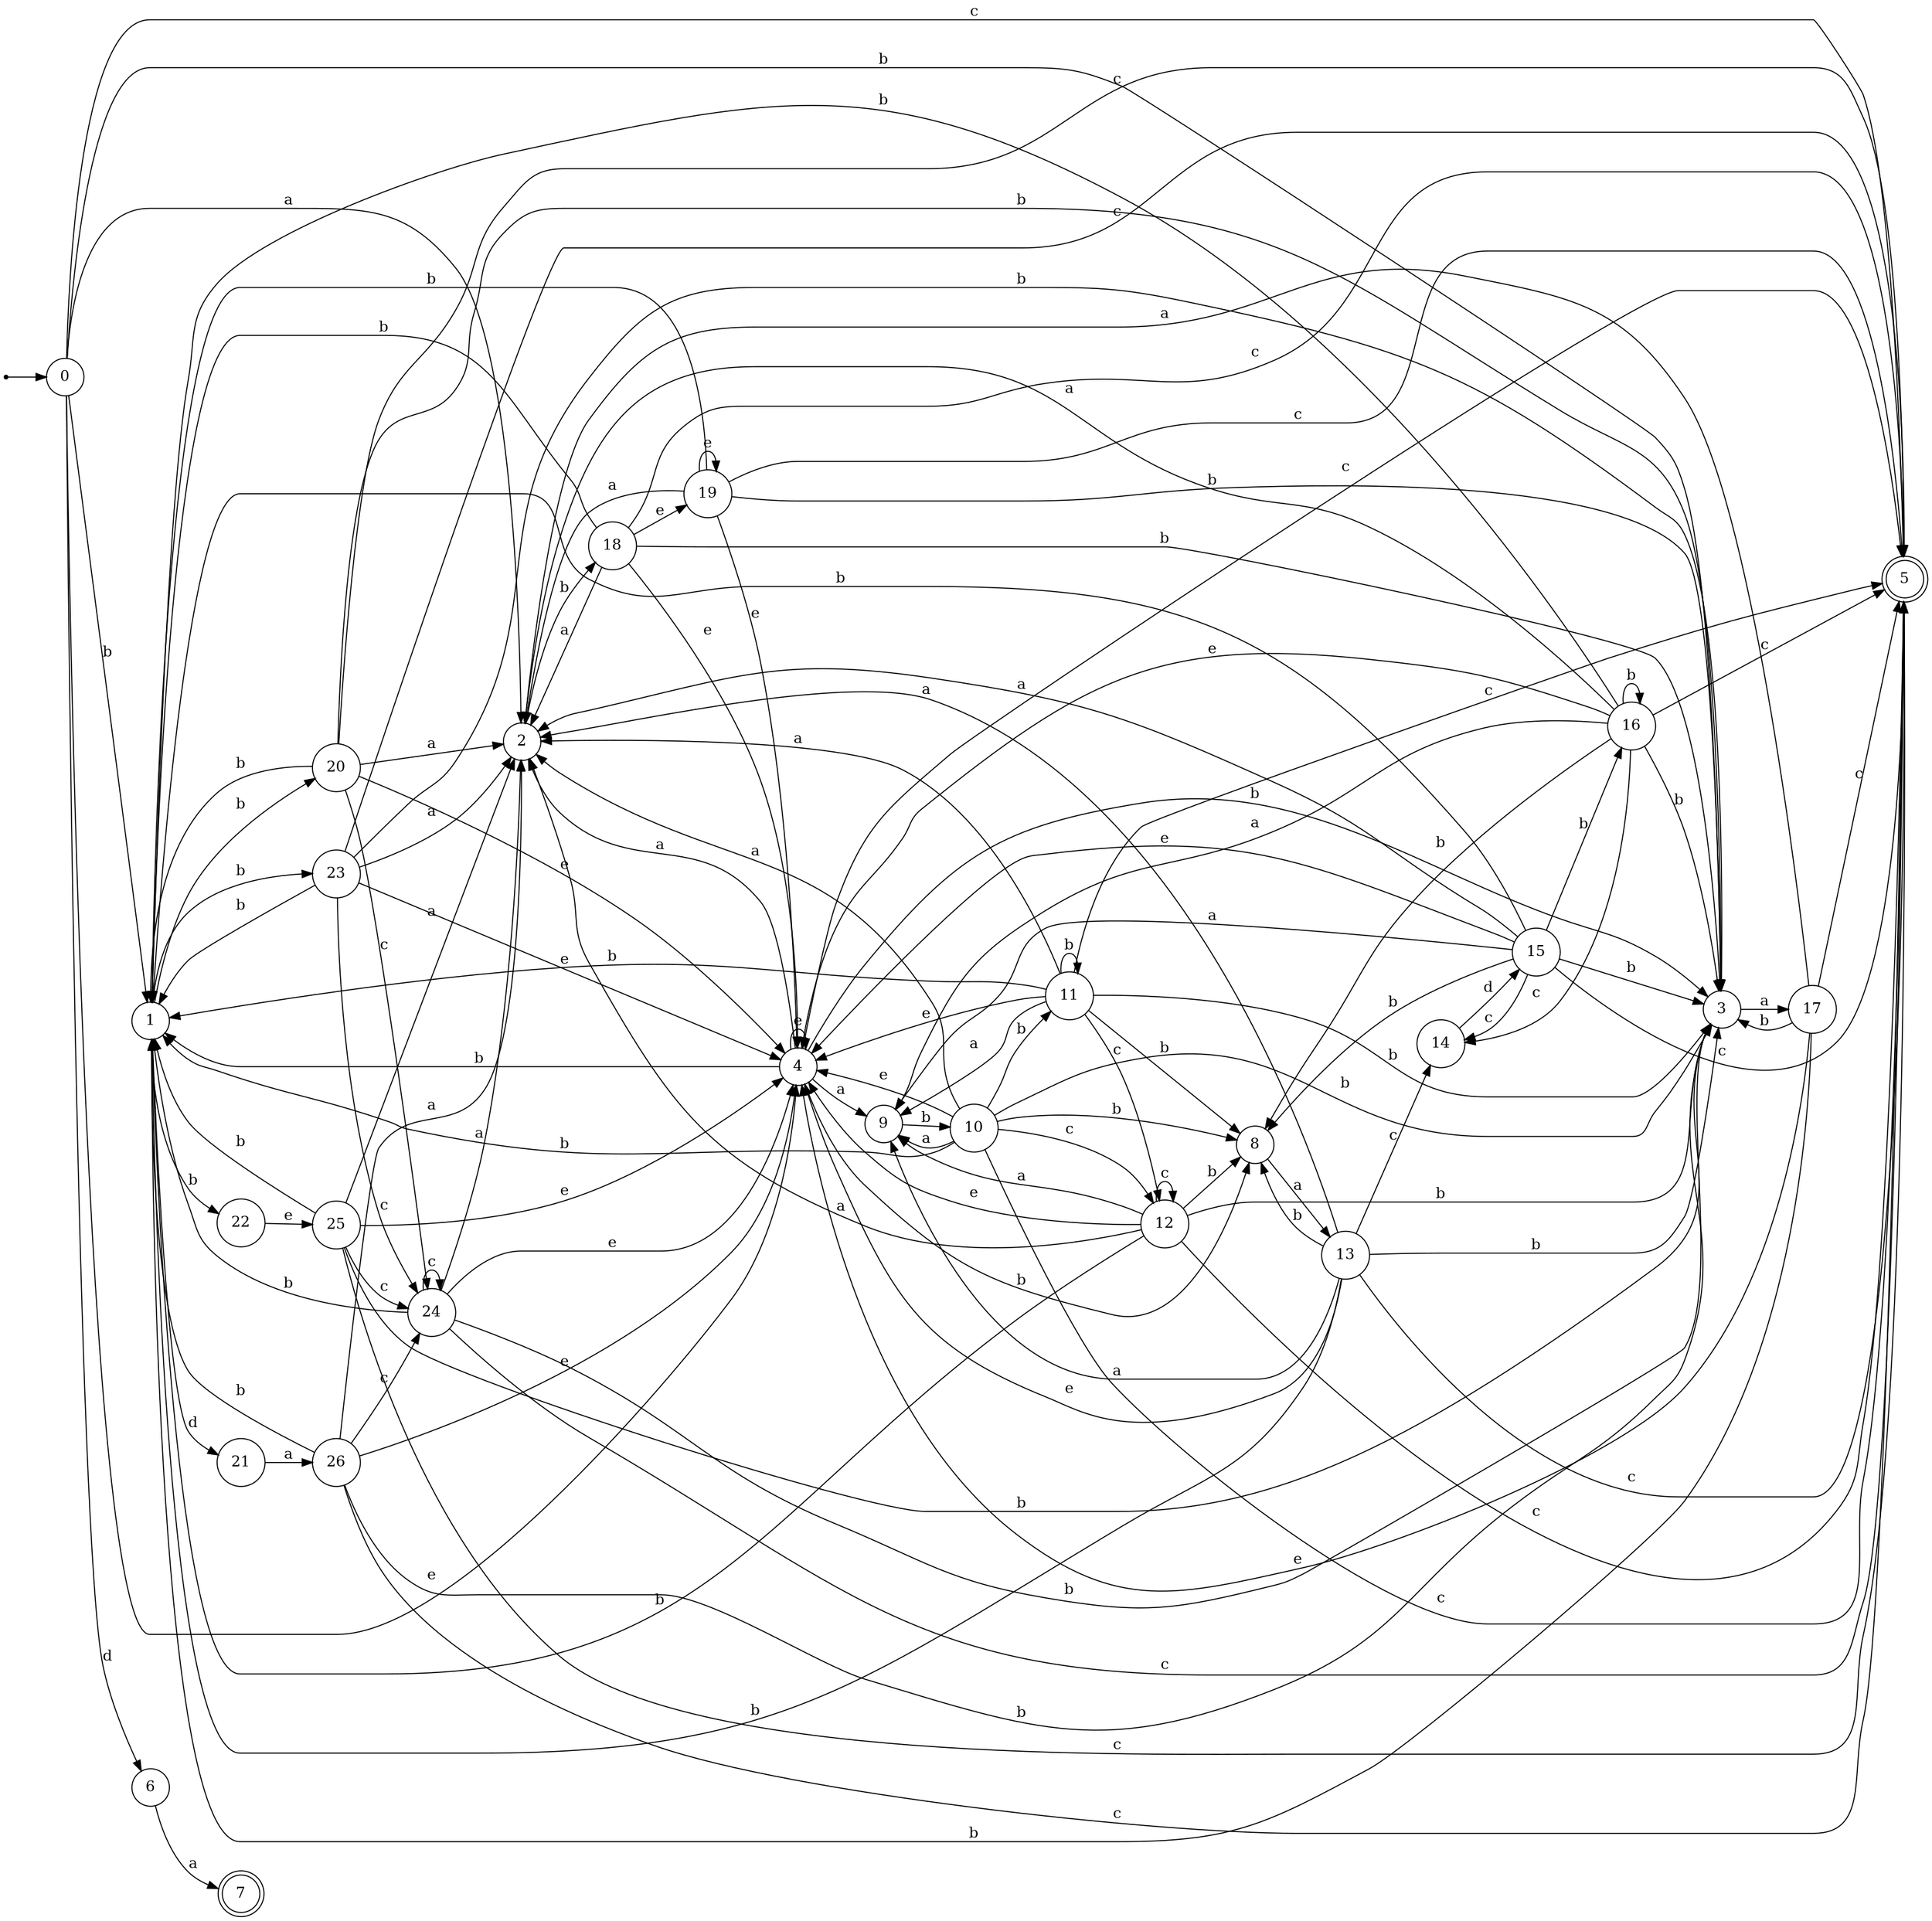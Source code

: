 digraph finite_state_machine {
rankdir=LR;
size="20,20";
node [shape = point]; "dummy0"
node [shape = circle]; "0";
"dummy0" -> "0";
node [shape = circle]; "1";
node [shape = circle]; "2";
node [shape = circle]; "3";
node [shape = circle]; "4";
node [shape = doublecircle]; "5";node [shape = circle]; "6";
node [shape = doublecircle]; "7";node [shape = circle]; "8";
node [shape = circle]; "9";
node [shape = circle]; "10";
node [shape = circle]; "11";
node [shape = circle]; "12";
node [shape = circle]; "13";
node [shape = circle]; "14";
node [shape = circle]; "15";
node [shape = circle]; "16";
node [shape = circle]; "17";
node [shape = circle]; "18";
node [shape = circle]; "19";
node [shape = circle]; "20";
node [shape = circle]; "21";
node [shape = circle]; "22";
node [shape = circle]; "23";
node [shape = circle]; "24";
node [shape = circle]; "25";
node [shape = circle]; "26";
"0" -> "1" [label = "b"];
 "0" -> "3" [label = "b"];
 "0" -> "2" [label = "a"];
 "0" -> "4" [label = "e"];
 "0" -> "5" [label = "c"];
 "0" -> "6" [label = "d"];
 "6" -> "7" [label = "a"];
 "4" -> "4" [label = "e"];
 "4" -> "8" [label = "b"];
 "4" -> "1" [label = "b"];
 "4" -> "3" [label = "b"];
 "4" -> "9" [label = "a"];
 "4" -> "2" [label = "a"];
 "4" -> "5" [label = "c"];
 "9" -> "10" [label = "b"];
 "10" -> "9" [label = "a"];
 "10" -> "2" [label = "a"];
 "10" -> "8" [label = "b"];
 "10" -> "1" [label = "b"];
 "10" -> "11" [label = "b"];
 "10" -> "3" [label = "b"];
 "10" -> "12" [label = "c"];
 "10" -> "5" [label = "c"];
 "10" -> "4" [label = "e"];
 "12" -> "12" [label = "c"];
 "12" -> "5" [label = "c"];
 "12" -> "9" [label = "a"];
 "12" -> "2" [label = "a"];
 "12" -> "8" [label = "b"];
 "12" -> "1" [label = "b"];
 "12" -> "3" [label = "b"];
 "12" -> "4" [label = "e"];
 "11" -> "8" [label = "b"];
 "11" -> "1" [label = "b"];
 "11" -> "11" [label = "b"];
 "11" -> "3" [label = "b"];
 "11" -> "9" [label = "a"];
 "11" -> "2" [label = "a"];
 "11" -> "12" [label = "c"];
 "11" -> "5" [label = "c"];
 "11" -> "4" [label = "e"];
 "8" -> "13" [label = "a"];
 "13" -> "8" [label = "b"];
 "13" -> "1" [label = "b"];
 "13" -> "3" [label = "b"];
 "13" -> "5" [label = "c"];
 "13" -> "14" [label = "c"];
 "13" -> "9" [label = "a"];
 "13" -> "2" [label = "a"];
 "13" -> "4" [label = "e"];
 "14" -> "15" [label = "d"];
 "15" -> "5" [label = "c"];
 "15" -> "14" [label = "c"];
 "15" -> "16" [label = "b"];
 "15" -> "8" [label = "b"];
 "15" -> "3" [label = "b"];
 "15" -> "1" [label = "b"];
 "15" -> "9" [label = "a"];
 "15" -> "2" [label = "a"];
 "15" -> "4" [label = "e"];
 "16" -> "16" [label = "b"];
 "16" -> "8" [label = "b"];
 "16" -> "3" [label = "b"];
 "16" -> "1" [label = "b"];
 "16" -> "5" [label = "c"];
 "16" -> "14" [label = "c"];
 "16" -> "9" [label = "a"];
 "16" -> "2" [label = "a"];
 "16" -> "4" [label = "e"];
 "3" -> "17" [label = "a"];
 "17" -> "1" [label = "b"];
 "17" -> "3" [label = "b"];
 "17" -> "2" [label = "a"];
 "17" -> "4" [label = "e"];
 "17" -> "5" [label = "c"];
 "2" -> "18" [label = "b"];
 "18" -> "2" [label = "a"];
 "18" -> "19" [label = "e"];
 "18" -> "4" [label = "e"];
 "18" -> "1" [label = "b"];
 "18" -> "3" [label = "b"];
 "18" -> "5" [label = "c"];
 "19" -> "19" [label = "e"];
 "19" -> "4" [label = "e"];
 "19" -> "2" [label = "a"];
 "19" -> "1" [label = "b"];
 "19" -> "3" [label = "b"];
 "19" -> "5" [label = "c"];
 "1" -> "20" [label = "b"];
 "1" -> "22" [label = "b"];
 "1" -> "23" [label = "b"];
 "1" -> "21" [label = "d"];
 "23" -> "1" [label = "b"];
 "23" -> "3" [label = "b"];
 "23" -> "24" [label = "c"];
 "23" -> "5" [label = "c"];
 "23" -> "2" [label = "a"];
 "23" -> "4" [label = "e"];
 "24" -> "24" [label = "c"];
 "24" -> "5" [label = "c"];
 "24" -> "1" [label = "b"];
 "24" -> "3" [label = "b"];
 "24" -> "2" [label = "a"];
 "24" -> "4" [label = "e"];
 "22" -> "25" [label = "e"];
 "25" -> "1" [label = "b"];
 "25" -> "3" [label = "b"];
 "25" -> "24" [label = "c"];
 "25" -> "5" [label = "c"];
 "25" -> "2" [label = "a"];
 "25" -> "4" [label = "e"];
 "21" -> "26" [label = "a"];
 "26" -> "1" [label = "b"];
 "26" -> "3" [label = "b"];
 "26" -> "24" [label = "c"];
 "26" -> "5" [label = "c"];
 "26" -> "2" [label = "a"];
 "26" -> "4" [label = "e"];
 "20" -> "1" [label = "b"];
 "20" -> "3" [label = "b"];
 "20" -> "24" [label = "c"];
 "20" -> "5" [label = "c"];
 "20" -> "2" [label = "a"];
 "20" -> "4" [label = "e"];
 }
